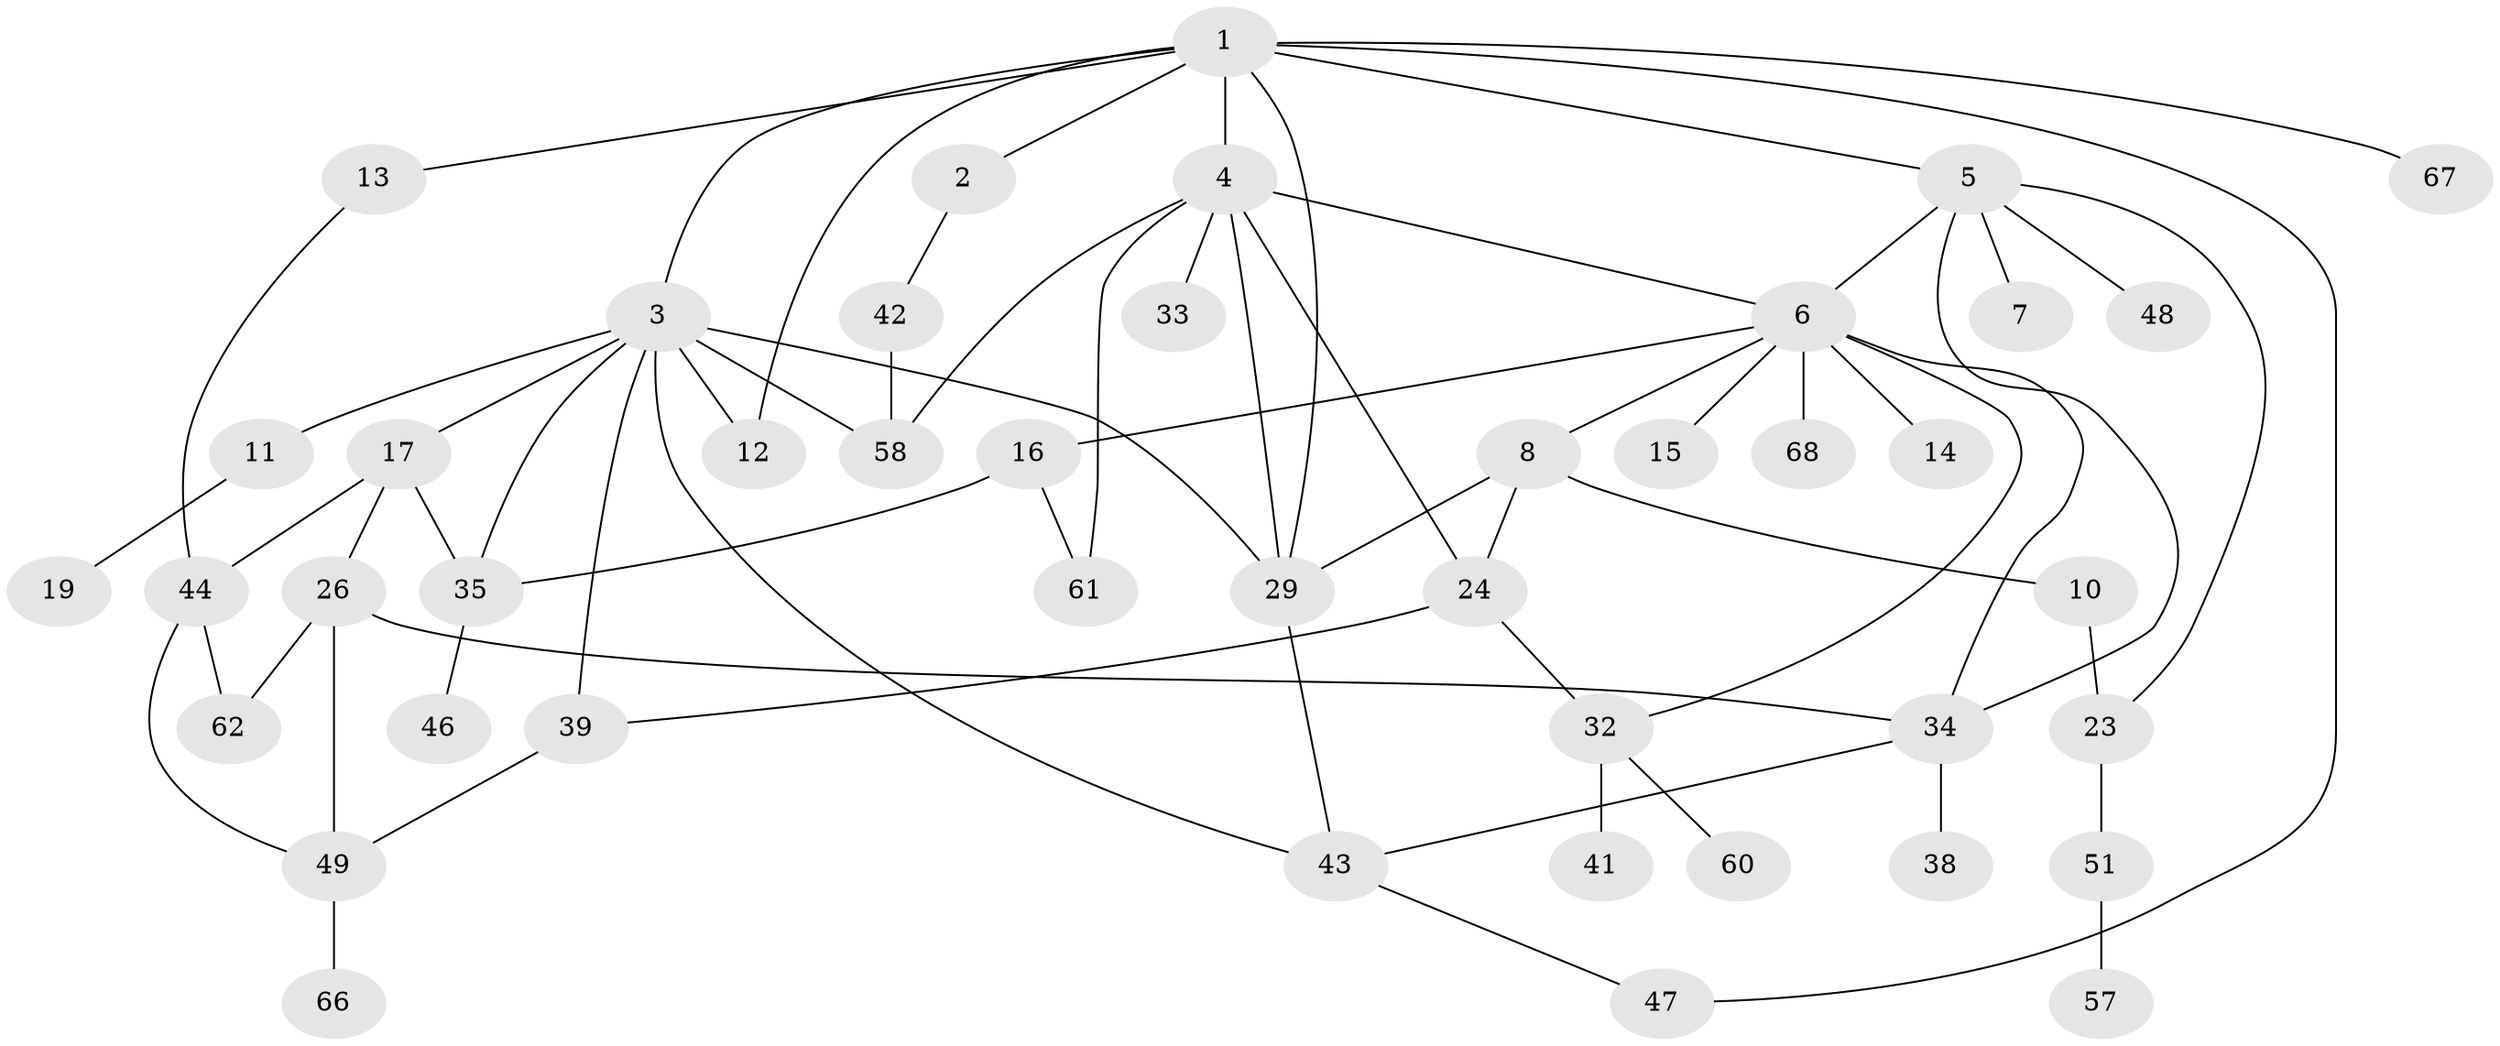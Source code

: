 // original degree distribution, {10: 0.014705882352941176, 2: 0.3235294117647059, 9: 0.014705882352941176, 4: 0.17647058823529413, 7: 0.014705882352941176, 1: 0.25, 3: 0.16176470588235295, 6: 0.014705882352941176, 5: 0.029411764705882353}
// Generated by graph-tools (version 1.1) at 2025/41/03/06/25 10:41:26]
// undirected, 44 vertices, 66 edges
graph export_dot {
graph [start="1"]
  node [color=gray90,style=filled];
  1 [super="+21"];
  2;
  3 [super="+31"];
  4 [super="+36"];
  5 [super="+30"];
  6 [super="+9"];
  7;
  8;
  10 [super="+18"];
  11;
  12 [super="+45"];
  13;
  14;
  15;
  16 [super="+59"];
  17 [super="+22"];
  19 [super="+20"];
  23 [super="+25"];
  24 [super="+28"];
  26 [super="+27"];
  29;
  32 [super="+40"];
  33;
  34 [super="+53"];
  35 [super="+37"];
  38;
  39;
  41 [super="+64"];
  42 [super="+56"];
  43 [super="+55"];
  44 [super="+52"];
  46;
  47 [super="+65"];
  48;
  49 [super="+50"];
  51 [super="+54"];
  57;
  58 [super="+63"];
  60;
  61;
  62;
  66;
  67;
  68;
  1 -- 2;
  1 -- 3;
  1 -- 4;
  1 -- 5;
  1 -- 13;
  1 -- 47;
  1 -- 67;
  1 -- 29;
  1 -- 12;
  2 -- 42;
  3 -- 11;
  3 -- 12;
  3 -- 17;
  3 -- 29 [weight=2];
  3 -- 39;
  3 -- 43;
  3 -- 35;
  3 -- 58;
  4 -- 33;
  4 -- 61;
  4 -- 6;
  4 -- 24;
  4 -- 29;
  4 -- 58;
  5 -- 6;
  5 -- 7;
  5 -- 48;
  5 -- 34;
  5 -- 23;
  6 -- 8;
  6 -- 14;
  6 -- 15;
  6 -- 34;
  6 -- 32;
  6 -- 16;
  6 -- 68;
  8 -- 10;
  8 -- 24;
  8 -- 29;
  10 -- 23;
  11 -- 19;
  13 -- 44;
  16 -- 61;
  16 -- 35;
  17 -- 26;
  17 -- 44;
  17 -- 35;
  23 -- 51;
  24 -- 32;
  24 -- 39;
  26 -- 62;
  26 -- 34;
  26 -- 49;
  29 -- 43;
  32 -- 41 [weight=2];
  32 -- 60;
  34 -- 38;
  34 -- 43;
  35 -- 46;
  39 -- 49;
  42 -- 58;
  43 -- 47;
  44 -- 62;
  44 -- 49;
  49 -- 66;
  51 -- 57;
}
